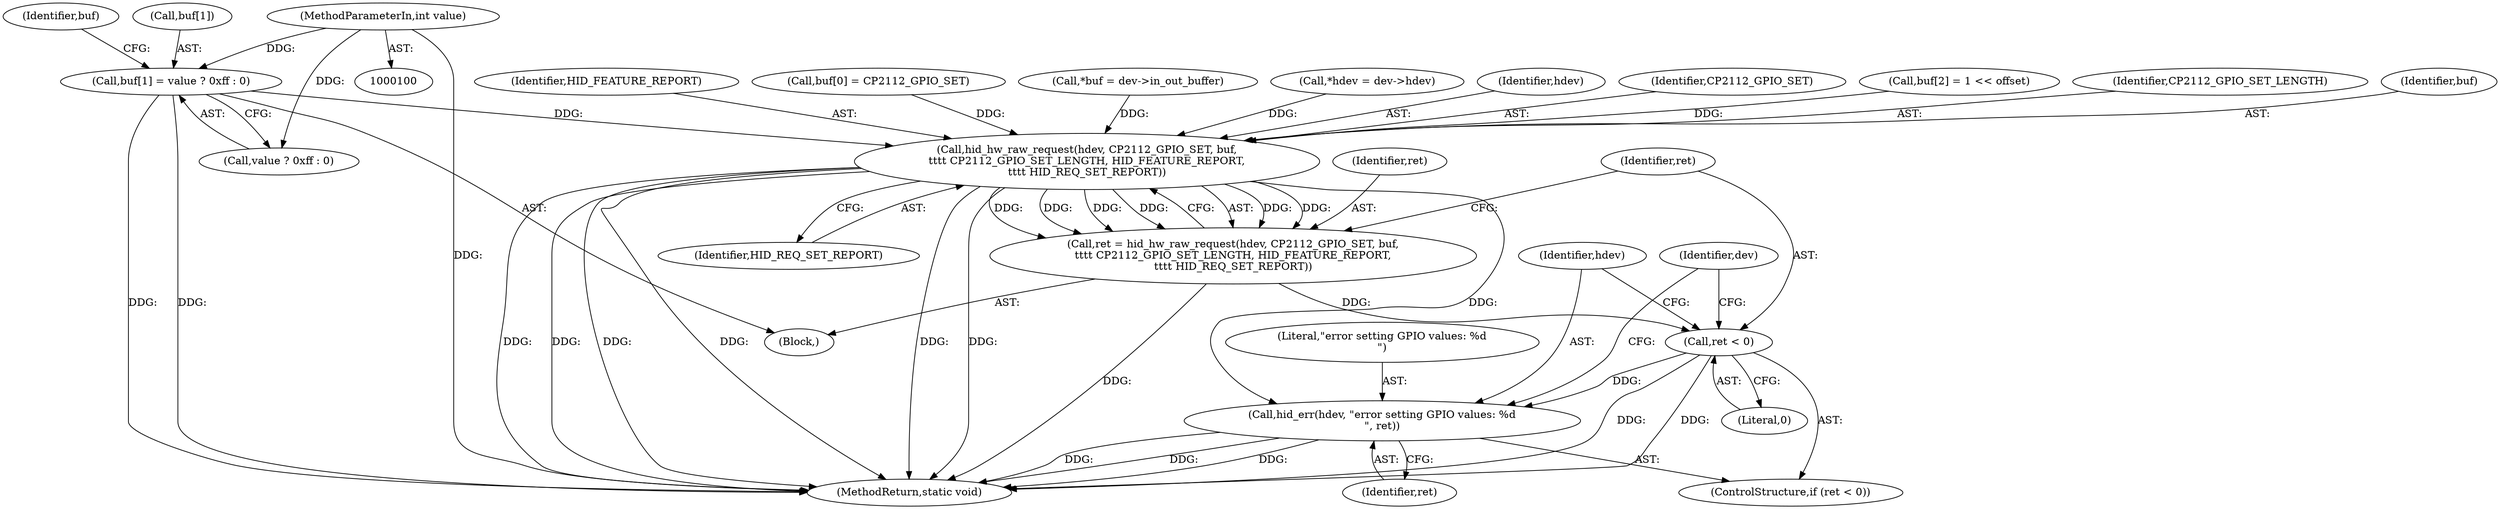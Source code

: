 digraph "0_linux_7a7b5df84b6b4e5d599c7289526eed96541a0654_2@array" {
"1000135" [label="(Call,buf[1] = value ? 0xff : 0)"];
"1000103" [label="(MethodParameterIn,int value)"];
"1000152" [label="(Call,hid_hw_raw_request(hdev, CP2112_GPIO_SET, buf,\n\t\t\t\t CP2112_GPIO_SET_LENGTH, HID_FEATURE_REPORT,\n\t\t\t\t HID_REQ_SET_REPORT))"];
"1000150" [label="(Call,ret = hid_hw_raw_request(hdev, CP2112_GPIO_SET, buf,\n\t\t\t\t CP2112_GPIO_SET_LENGTH, HID_FEATURE_REPORT,\n\t\t\t\t HID_REQ_SET_REPORT))"];
"1000160" [label="(Call,ret < 0)"];
"1000163" [label="(Call,hid_err(hdev, \"error setting GPIO values: %d\n\", ret))"];
"1000173" [label="(MethodReturn,static void)"];
"1000143" [label="(Call,buf[2] = 1 << offset)"];
"1000161" [label="(Identifier,ret)"];
"1000156" [label="(Identifier,CP2112_GPIO_SET_LENGTH)"];
"1000150" [label="(Call,ret = hid_hw_raw_request(hdev, CP2112_GPIO_SET, buf,\n\t\t\t\t CP2112_GPIO_SET_LENGTH, HID_FEATURE_REPORT,\n\t\t\t\t HID_REQ_SET_REPORT))"];
"1000152" [label="(Call,hid_hw_raw_request(hdev, CP2112_GPIO_SET, buf,\n\t\t\t\t CP2112_GPIO_SET_LENGTH, HID_FEATURE_REPORT,\n\t\t\t\t HID_REQ_SET_REPORT))"];
"1000155" [label="(Identifier,buf)"];
"1000166" [label="(Identifier,ret)"];
"1000164" [label="(Identifier,hdev)"];
"1000159" [label="(ControlStructure,if (ret < 0))"];
"1000162" [label="(Literal,0)"];
"1000145" [label="(Identifier,buf)"];
"1000157" [label="(Identifier,HID_FEATURE_REPORT)"];
"1000130" [label="(Call,buf[0] = CP2112_GPIO_SET)"];
"1000117" [label="(Call,*buf = dev->in_out_buffer)"];
"1000135" [label="(Call,buf[1] = value ? 0xff : 0)"];
"1000103" [label="(MethodParameterIn,int value)"];
"1000170" [label="(Identifier,dev)"];
"1000111" [label="(Call,*hdev = dev->hdev)"];
"1000139" [label="(Call,value ? 0xff : 0)"];
"1000158" [label="(Identifier,HID_REQ_SET_REPORT)"];
"1000163" [label="(Call,hid_err(hdev, \"error setting GPIO values: %d\n\", ret))"];
"1000153" [label="(Identifier,hdev)"];
"1000154" [label="(Identifier,CP2112_GPIO_SET)"];
"1000160" [label="(Call,ret < 0)"];
"1000104" [label="(Block,)"];
"1000151" [label="(Identifier,ret)"];
"1000165" [label="(Literal,\"error setting GPIO values: %d\n\")"];
"1000136" [label="(Call,buf[1])"];
"1000135" -> "1000104"  [label="AST: "];
"1000135" -> "1000139"  [label="CFG: "];
"1000136" -> "1000135"  [label="AST: "];
"1000139" -> "1000135"  [label="AST: "];
"1000145" -> "1000135"  [label="CFG: "];
"1000135" -> "1000173"  [label="DDG: "];
"1000135" -> "1000173"  [label="DDG: "];
"1000103" -> "1000135"  [label="DDG: "];
"1000135" -> "1000152"  [label="DDG: "];
"1000103" -> "1000100"  [label="AST: "];
"1000103" -> "1000173"  [label="DDG: "];
"1000103" -> "1000139"  [label="DDG: "];
"1000152" -> "1000150"  [label="AST: "];
"1000152" -> "1000158"  [label="CFG: "];
"1000153" -> "1000152"  [label="AST: "];
"1000154" -> "1000152"  [label="AST: "];
"1000155" -> "1000152"  [label="AST: "];
"1000156" -> "1000152"  [label="AST: "];
"1000157" -> "1000152"  [label="AST: "];
"1000158" -> "1000152"  [label="AST: "];
"1000150" -> "1000152"  [label="CFG: "];
"1000152" -> "1000173"  [label="DDG: "];
"1000152" -> "1000173"  [label="DDG: "];
"1000152" -> "1000173"  [label="DDG: "];
"1000152" -> "1000173"  [label="DDG: "];
"1000152" -> "1000173"  [label="DDG: "];
"1000152" -> "1000173"  [label="DDG: "];
"1000152" -> "1000150"  [label="DDG: "];
"1000152" -> "1000150"  [label="DDG: "];
"1000152" -> "1000150"  [label="DDG: "];
"1000152" -> "1000150"  [label="DDG: "];
"1000152" -> "1000150"  [label="DDG: "];
"1000152" -> "1000150"  [label="DDG: "];
"1000111" -> "1000152"  [label="DDG: "];
"1000143" -> "1000152"  [label="DDG: "];
"1000117" -> "1000152"  [label="DDG: "];
"1000130" -> "1000152"  [label="DDG: "];
"1000152" -> "1000163"  [label="DDG: "];
"1000150" -> "1000104"  [label="AST: "];
"1000151" -> "1000150"  [label="AST: "];
"1000161" -> "1000150"  [label="CFG: "];
"1000150" -> "1000173"  [label="DDG: "];
"1000150" -> "1000160"  [label="DDG: "];
"1000160" -> "1000159"  [label="AST: "];
"1000160" -> "1000162"  [label="CFG: "];
"1000161" -> "1000160"  [label="AST: "];
"1000162" -> "1000160"  [label="AST: "];
"1000164" -> "1000160"  [label="CFG: "];
"1000170" -> "1000160"  [label="CFG: "];
"1000160" -> "1000173"  [label="DDG: "];
"1000160" -> "1000173"  [label="DDG: "];
"1000160" -> "1000163"  [label="DDG: "];
"1000163" -> "1000159"  [label="AST: "];
"1000163" -> "1000166"  [label="CFG: "];
"1000164" -> "1000163"  [label="AST: "];
"1000165" -> "1000163"  [label="AST: "];
"1000166" -> "1000163"  [label="AST: "];
"1000170" -> "1000163"  [label="CFG: "];
"1000163" -> "1000173"  [label="DDG: "];
"1000163" -> "1000173"  [label="DDG: "];
"1000163" -> "1000173"  [label="DDG: "];
}
